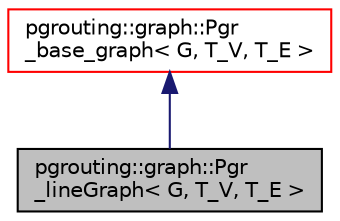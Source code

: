 digraph "pgrouting::graph::Pgr_lineGraph&lt; G, T_V, T_E &gt;"
{
  edge [fontname="Helvetica",fontsize="10",labelfontname="Helvetica",labelfontsize="10"];
  node [fontname="Helvetica",fontsize="10",shape=record];
  Node1 [label="pgrouting::graph::Pgr\l_lineGraph\< G, T_V, T_E \>",height=0.2,width=0.4,color="black", fillcolor="grey75", style="filled" fontcolor="black"];
  Node2 -> Node1 [dir="back",color="midnightblue",fontsize="10",style="solid",fontname="Helvetica"];
  Node2 [label="pgrouting::graph::Pgr\l_base_graph\< G, T_V, T_E \>",height=0.2,width=0.4,color="red", fillcolor="white", style="filled",URL="$classpgrouting_1_1graph_1_1Pgr__base__graph.html"];
}
